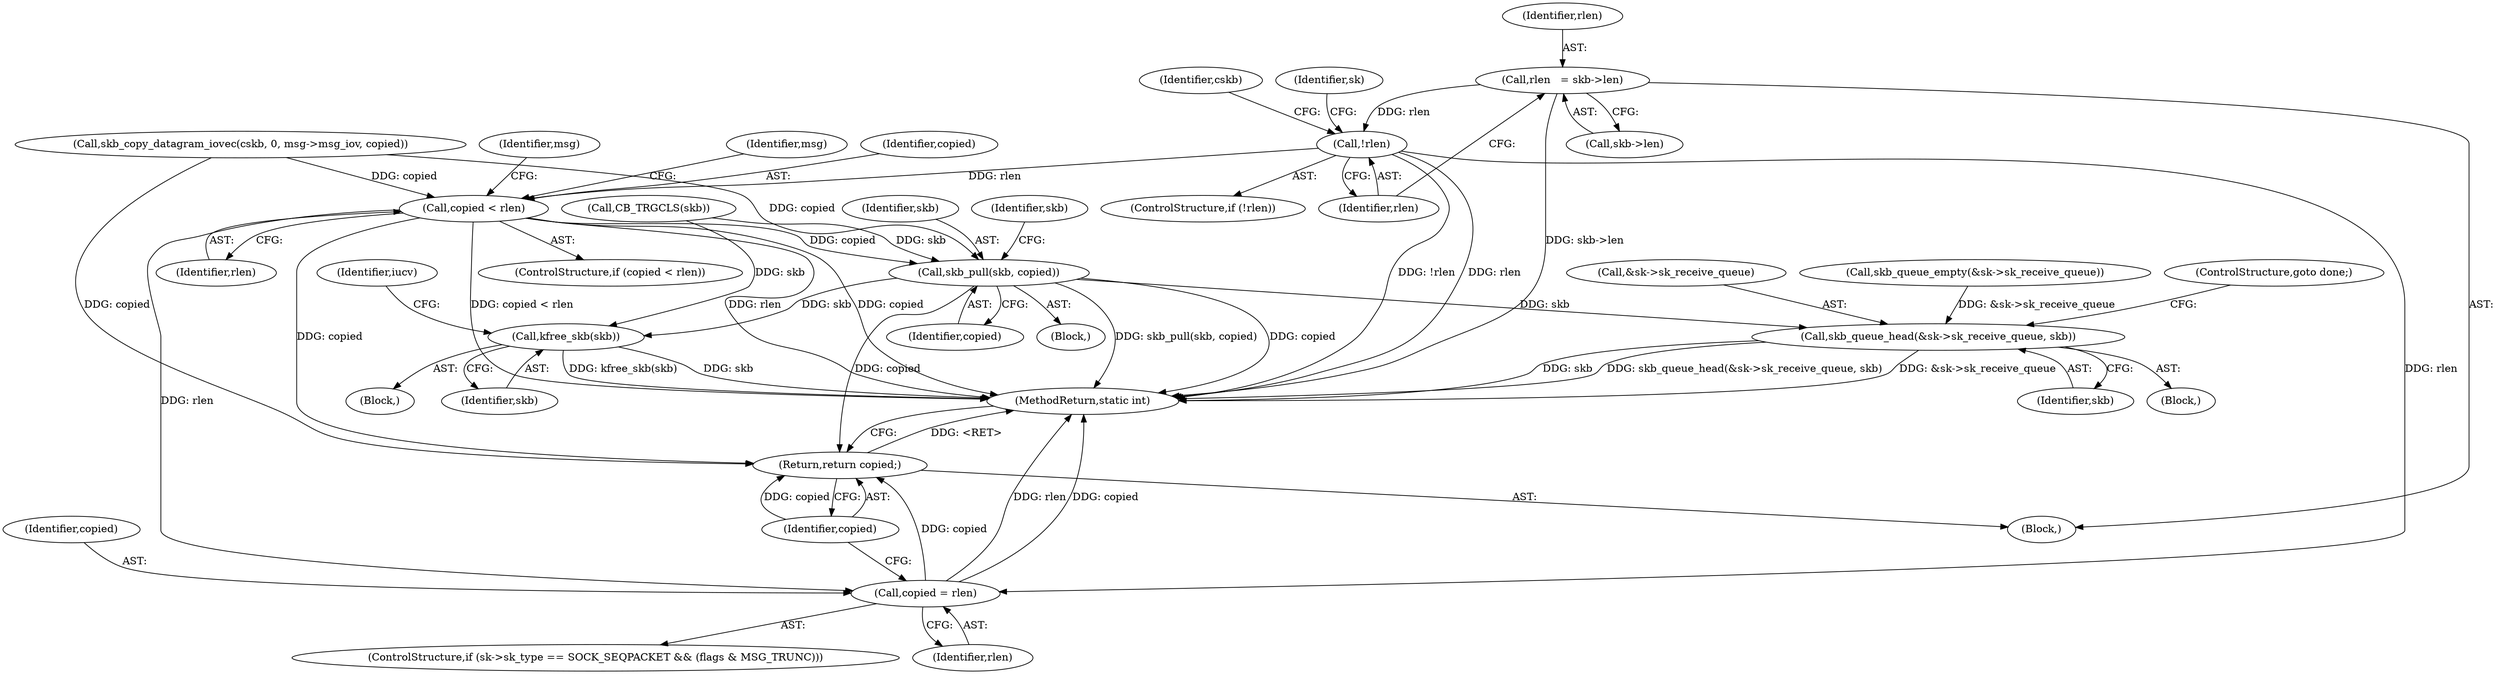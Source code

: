 digraph "0_linux_a5598bd9c087dc0efc250a5221e5d0e6f584ee88@pointer" {
"1000204" [label="(Call,rlen   = skb->len)"];
"1000210" [label="(Call,!rlen)"];
"1000255" [label="(Call,copied < rlen)"];
"1000306" [label="(Call,skb_pull(skb, copied))"];
"1000314" [label="(Call,skb_queue_head(&sk->sk_receive_queue, skb))"];
"1000321" [label="(Call,kfree_skb(skb))"];
"1000458" [label="(Return,return copied;)"];
"1000455" [label="(Call,copied = rlen)"];
"1000320" [label="(ControlStructure,goto done;)"];
"1000321" [label="(Call,kfree_skb(skb))"];
"1000445" [label="(ControlStructure,if (sk->sk_type == SOCK_SEQPACKET && (flags & MSG_TRUNC)))"];
"1000457" [label="(Identifier,rlen)"];
"1000314" [label="(Call,skb_queue_head(&sk->sk_receive_queue, skb))"];
"1000315" [label="(Call,&sk->sk_receive_queue)"];
"1000115" [label="(Block,)"];
"1000265" [label="(Identifier,msg)"];
"1000319" [label="(Identifier,skb)"];
"1000161" [label="(Call,skb_queue_empty(&sk->sk_receive_queue))"];
"1000456" [label="(Identifier,copied)"];
"1000308" [label="(Identifier,copied)"];
"1000206" [label="(Call,skb->len)"];
"1000254" [label="(ControlStructure,if (copied < rlen))"];
"1000257" [label="(Identifier,rlen)"];
"1000311" [label="(Identifier,skb)"];
"1000209" [label="(ControlStructure,if (!rlen))"];
"1000275" [label="(Call,CB_TRGCLS(skb))"];
"1000458" [label="(Return,return copied;)"];
"1000222" [label="(Identifier,cskb)"];
"1000260" [label="(Identifier,msg)"];
"1000211" [label="(Identifier,rlen)"];
"1000313" [label="(Block,)"];
"1000298" [label="(Block,)"];
"1000305" [label="(Block,)"];
"1000326" [label="(Identifier,iucv)"];
"1000225" [label="(Call,skb_copy_datagram_iovec(cskb, 0, msg->msg_iov, copied))"];
"1000306" [label="(Call,skb_pull(skb, copied))"];
"1000214" [label="(Identifier,sk)"];
"1000204" [label="(Call,rlen   = skb->len)"];
"1000307" [label="(Identifier,skb)"];
"1000322" [label="(Identifier,skb)"];
"1000255" [label="(Call,copied < rlen)"];
"1000256" [label="(Identifier,copied)"];
"1000460" [label="(MethodReturn,static int)"];
"1000459" [label="(Identifier,copied)"];
"1000455" [label="(Call,copied = rlen)"];
"1000205" [label="(Identifier,rlen)"];
"1000210" [label="(Call,!rlen)"];
"1000204" -> "1000115"  [label="AST: "];
"1000204" -> "1000206"  [label="CFG: "];
"1000205" -> "1000204"  [label="AST: "];
"1000206" -> "1000204"  [label="AST: "];
"1000211" -> "1000204"  [label="CFG: "];
"1000204" -> "1000460"  [label="DDG: skb->len"];
"1000204" -> "1000210"  [label="DDG: rlen"];
"1000210" -> "1000209"  [label="AST: "];
"1000210" -> "1000211"  [label="CFG: "];
"1000211" -> "1000210"  [label="AST: "];
"1000214" -> "1000210"  [label="CFG: "];
"1000222" -> "1000210"  [label="CFG: "];
"1000210" -> "1000460"  [label="DDG: !rlen"];
"1000210" -> "1000460"  [label="DDG: rlen"];
"1000210" -> "1000255"  [label="DDG: rlen"];
"1000210" -> "1000455"  [label="DDG: rlen"];
"1000255" -> "1000254"  [label="AST: "];
"1000255" -> "1000257"  [label="CFG: "];
"1000256" -> "1000255"  [label="AST: "];
"1000257" -> "1000255"  [label="AST: "];
"1000260" -> "1000255"  [label="CFG: "];
"1000265" -> "1000255"  [label="CFG: "];
"1000255" -> "1000460"  [label="DDG: copied < rlen"];
"1000255" -> "1000460"  [label="DDG: rlen"];
"1000255" -> "1000460"  [label="DDG: copied"];
"1000225" -> "1000255"  [label="DDG: copied"];
"1000255" -> "1000306"  [label="DDG: copied"];
"1000255" -> "1000455"  [label="DDG: rlen"];
"1000255" -> "1000458"  [label="DDG: copied"];
"1000306" -> "1000305"  [label="AST: "];
"1000306" -> "1000308"  [label="CFG: "];
"1000307" -> "1000306"  [label="AST: "];
"1000308" -> "1000306"  [label="AST: "];
"1000311" -> "1000306"  [label="CFG: "];
"1000306" -> "1000460"  [label="DDG: skb_pull(skb, copied)"];
"1000306" -> "1000460"  [label="DDG: copied"];
"1000275" -> "1000306"  [label="DDG: skb"];
"1000225" -> "1000306"  [label="DDG: copied"];
"1000306" -> "1000314"  [label="DDG: skb"];
"1000306" -> "1000321"  [label="DDG: skb"];
"1000306" -> "1000458"  [label="DDG: copied"];
"1000314" -> "1000313"  [label="AST: "];
"1000314" -> "1000319"  [label="CFG: "];
"1000315" -> "1000314"  [label="AST: "];
"1000319" -> "1000314"  [label="AST: "];
"1000320" -> "1000314"  [label="CFG: "];
"1000314" -> "1000460"  [label="DDG: &sk->sk_receive_queue"];
"1000314" -> "1000460"  [label="DDG: skb"];
"1000314" -> "1000460"  [label="DDG: skb_queue_head(&sk->sk_receive_queue, skb)"];
"1000161" -> "1000314"  [label="DDG: &sk->sk_receive_queue"];
"1000321" -> "1000298"  [label="AST: "];
"1000321" -> "1000322"  [label="CFG: "];
"1000322" -> "1000321"  [label="AST: "];
"1000326" -> "1000321"  [label="CFG: "];
"1000321" -> "1000460"  [label="DDG: skb"];
"1000321" -> "1000460"  [label="DDG: kfree_skb(skb)"];
"1000275" -> "1000321"  [label="DDG: skb"];
"1000458" -> "1000115"  [label="AST: "];
"1000458" -> "1000459"  [label="CFG: "];
"1000459" -> "1000458"  [label="AST: "];
"1000460" -> "1000458"  [label="CFG: "];
"1000458" -> "1000460"  [label="DDG: <RET>"];
"1000459" -> "1000458"  [label="DDG: copied"];
"1000225" -> "1000458"  [label="DDG: copied"];
"1000455" -> "1000458"  [label="DDG: copied"];
"1000455" -> "1000445"  [label="AST: "];
"1000455" -> "1000457"  [label="CFG: "];
"1000456" -> "1000455"  [label="AST: "];
"1000457" -> "1000455"  [label="AST: "];
"1000459" -> "1000455"  [label="CFG: "];
"1000455" -> "1000460"  [label="DDG: rlen"];
"1000455" -> "1000460"  [label="DDG: copied"];
}
